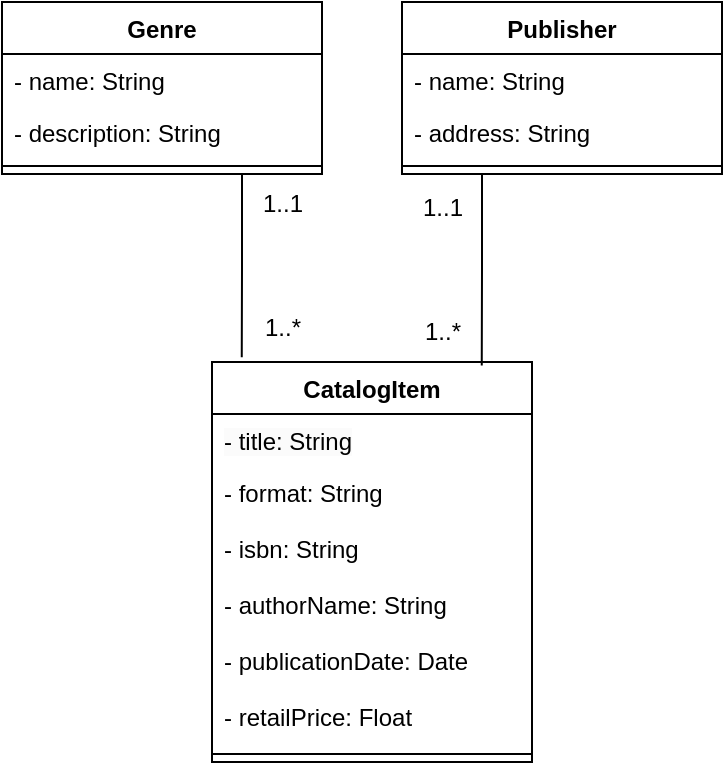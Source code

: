 <mxfile version="26.0.10">
  <diagram name="Page-1" id="m_KI-P16sE9oq2xacvG-">
    <mxGraphModel dx="857" dy="541" grid="1" gridSize="10" guides="1" tooltips="1" connect="1" arrows="1" fold="1" page="1" pageScale="1" pageWidth="850" pageHeight="1100" math="0" shadow="0">
      <root>
        <mxCell id="0" />
        <mxCell id="1" parent="0" />
        <mxCell id="g1K51iO03BFvibeARx5y-1" value="CatalogItem" style="swimlane;fontStyle=1;align=center;verticalAlign=top;childLayout=stackLayout;horizontal=1;startSize=26;horizontalStack=0;resizeParent=1;resizeParentMax=0;resizeLast=0;collapsible=1;marginBottom=0;whiteSpace=wrap;html=1;" vertex="1" parent="1">
          <mxGeometry x="345" y="230" width="160" height="200" as="geometry" />
        </mxCell>
        <mxCell id="g1K51iO03BFvibeARx5y-2" value="&lt;meta charset=&quot;utf-8&quot;&gt;&lt;span style=&quot;color: rgb(0, 0, 0); font-family: Helvetica; font-size: 12px; font-style: normal; font-variant-ligatures: normal; font-variant-caps: normal; font-weight: 400; letter-spacing: normal; orphans: 2; text-align: left; text-indent: 0px; text-transform: none; widows: 2; word-spacing: 0px; -webkit-text-stroke-width: 0px; white-space: normal; background-color: rgb(251, 251, 251); text-decoration-thickness: initial; text-decoration-style: initial; text-decoration-color: initial; display: inline !important; float: none;&quot;&gt;- title: String&lt;/span&gt;" style="text;strokeColor=none;fillColor=none;align=left;verticalAlign=top;spacingLeft=4;spacingRight=4;overflow=hidden;rotatable=0;points=[[0,0.5],[1,0.5]];portConstraint=eastwest;whiteSpace=wrap;html=1;" vertex="1" parent="g1K51iO03BFvibeARx5y-1">
          <mxGeometry y="26" width="160" height="26" as="geometry" />
        </mxCell>
        <mxCell id="g1K51iO03BFvibeARx5y-27" value="- format: String" style="text;strokeColor=none;fillColor=none;align=left;verticalAlign=top;spacingLeft=4;spacingRight=4;overflow=hidden;rotatable=0;points=[[0,0.5],[1,0.5]];portConstraint=eastwest;whiteSpace=wrap;html=1;" vertex="1" parent="g1K51iO03BFvibeARx5y-1">
          <mxGeometry y="52" width="160" height="28" as="geometry" />
        </mxCell>
        <mxCell id="g1K51iO03BFvibeARx5y-28" value="- isbn: String" style="text;strokeColor=none;fillColor=none;align=left;verticalAlign=top;spacingLeft=4;spacingRight=4;overflow=hidden;rotatable=0;points=[[0,0.5],[1,0.5]];portConstraint=eastwest;whiteSpace=wrap;html=1;" vertex="1" parent="g1K51iO03BFvibeARx5y-1">
          <mxGeometry y="80" width="160" height="28" as="geometry" />
        </mxCell>
        <mxCell id="g1K51iO03BFvibeARx5y-35" value="- authorName: String" style="text;strokeColor=none;fillColor=none;align=left;verticalAlign=top;spacingLeft=4;spacingRight=4;overflow=hidden;rotatable=0;points=[[0,0.5],[1,0.5]];portConstraint=eastwest;whiteSpace=wrap;html=1;" vertex="1" parent="g1K51iO03BFvibeARx5y-1">
          <mxGeometry y="108" width="160" height="28" as="geometry" />
        </mxCell>
        <mxCell id="g1K51iO03BFvibeARx5y-34" value="- publicationDate: Date" style="text;strokeColor=none;fillColor=none;align=left;verticalAlign=top;spacingLeft=4;spacingRight=4;overflow=hidden;rotatable=0;points=[[0,0.5],[1,0.5]];portConstraint=eastwest;whiteSpace=wrap;html=1;" vertex="1" parent="g1K51iO03BFvibeARx5y-1">
          <mxGeometry y="136" width="160" height="28" as="geometry" />
        </mxCell>
        <mxCell id="g1K51iO03BFvibeARx5y-41" value="- retailPrice: Float" style="text;strokeColor=none;fillColor=none;align=left;verticalAlign=top;spacingLeft=4;spacingRight=4;overflow=hidden;rotatable=0;points=[[0,0.5],[1,0.5]];portConstraint=eastwest;whiteSpace=wrap;html=1;" vertex="1" parent="g1K51iO03BFvibeARx5y-1">
          <mxGeometry y="164" width="160" height="28" as="geometry" />
        </mxCell>
        <mxCell id="g1K51iO03BFvibeARx5y-3" value="" style="line;strokeWidth=1;fillColor=none;align=left;verticalAlign=middle;spacingTop=-1;spacingLeft=3;spacingRight=3;rotatable=0;labelPosition=right;points=[];portConstraint=eastwest;strokeColor=inherit;" vertex="1" parent="g1K51iO03BFvibeARx5y-1">
          <mxGeometry y="192" width="160" height="8" as="geometry" />
        </mxCell>
        <mxCell id="g1K51iO03BFvibeARx5y-29" value="Publisher" style="swimlane;fontStyle=1;align=center;verticalAlign=top;childLayout=stackLayout;horizontal=1;startSize=26;horizontalStack=0;resizeParent=1;resizeParentMax=0;resizeLast=0;collapsible=1;marginBottom=0;whiteSpace=wrap;html=1;" vertex="1" parent="1">
          <mxGeometry x="440" y="50" width="160" height="86" as="geometry" />
        </mxCell>
        <mxCell id="g1K51iO03BFvibeARx5y-30" value="- name: String" style="text;strokeColor=none;fillColor=none;align=left;verticalAlign=top;spacingLeft=4;spacingRight=4;overflow=hidden;rotatable=0;points=[[0,0.5],[1,0.5]];portConstraint=eastwest;whiteSpace=wrap;html=1;" vertex="1" parent="g1K51iO03BFvibeARx5y-29">
          <mxGeometry y="26" width="160" height="26" as="geometry" />
        </mxCell>
        <mxCell id="g1K51iO03BFvibeARx5y-33" value="- address: String" style="text;strokeColor=none;fillColor=none;align=left;verticalAlign=top;spacingLeft=4;spacingRight=4;overflow=hidden;rotatable=0;points=[[0,0.5],[1,0.5]];portConstraint=eastwest;whiteSpace=wrap;html=1;" vertex="1" parent="g1K51iO03BFvibeARx5y-29">
          <mxGeometry y="52" width="160" height="26" as="geometry" />
        </mxCell>
        <mxCell id="g1K51iO03BFvibeARx5y-31" value="" style="line;strokeWidth=1;fillColor=none;align=left;verticalAlign=middle;spacingTop=-1;spacingLeft=3;spacingRight=3;rotatable=0;labelPosition=right;points=[];portConstraint=eastwest;strokeColor=inherit;" vertex="1" parent="g1K51iO03BFvibeARx5y-29">
          <mxGeometry y="78" width="160" height="8" as="geometry" />
        </mxCell>
        <mxCell id="g1K51iO03BFvibeARx5y-37" value="Genre" style="swimlane;fontStyle=1;align=center;verticalAlign=top;childLayout=stackLayout;horizontal=1;startSize=26;horizontalStack=0;resizeParent=1;resizeParentMax=0;resizeLast=0;collapsible=1;marginBottom=0;whiteSpace=wrap;html=1;" vertex="1" parent="1">
          <mxGeometry x="240" y="50" width="160" height="86" as="geometry" />
        </mxCell>
        <mxCell id="g1K51iO03BFvibeARx5y-38" value="- name: String" style="text;strokeColor=none;fillColor=none;align=left;verticalAlign=top;spacingLeft=4;spacingRight=4;overflow=hidden;rotatable=0;points=[[0,0.5],[1,0.5]];portConstraint=eastwest;whiteSpace=wrap;html=1;" vertex="1" parent="g1K51iO03BFvibeARx5y-37">
          <mxGeometry y="26" width="160" height="26" as="geometry" />
        </mxCell>
        <mxCell id="g1K51iO03BFvibeARx5y-39" value="- description: String" style="text;strokeColor=none;fillColor=none;align=left;verticalAlign=top;spacingLeft=4;spacingRight=4;overflow=hidden;rotatable=0;points=[[0,0.5],[1,0.5]];portConstraint=eastwest;whiteSpace=wrap;html=1;" vertex="1" parent="g1K51iO03BFvibeARx5y-37">
          <mxGeometry y="52" width="160" height="26" as="geometry" />
        </mxCell>
        <mxCell id="g1K51iO03BFvibeARx5y-40" value="" style="line;strokeWidth=1;fillColor=none;align=left;verticalAlign=middle;spacingTop=-1;spacingLeft=3;spacingRight=3;rotatable=0;labelPosition=right;points=[];portConstraint=eastwest;strokeColor=inherit;" vertex="1" parent="g1K51iO03BFvibeARx5y-37">
          <mxGeometry y="78" width="160" height="8" as="geometry" />
        </mxCell>
        <mxCell id="g1K51iO03BFvibeARx5y-47" style="edgeStyle=orthogonalEdgeStyle;rounded=0;orthogonalLoop=1;jettySize=auto;html=1;exitX=0.25;exitY=1;exitDx=0;exitDy=0;entryX=0.843;entryY=0.009;entryDx=0;entryDy=0;entryPerimeter=0;endArrow=none;startFill=0;" edge="1" parent="1" source="g1K51iO03BFvibeARx5y-29" target="g1K51iO03BFvibeARx5y-1">
          <mxGeometry relative="1" as="geometry" />
        </mxCell>
        <mxCell id="g1K51iO03BFvibeARx5y-49" value="" style="endArrow=none;html=1;edgeStyle=orthogonalEdgeStyle;rounded=0;entryX=0.093;entryY=-0.012;entryDx=0;entryDy=0;entryPerimeter=0;exitX=0.75;exitY=1;exitDx=0;exitDy=0;" edge="1" parent="1" source="g1K51iO03BFvibeARx5y-37" target="g1K51iO03BFvibeARx5y-1">
          <mxGeometry relative="1" as="geometry">
            <mxPoint x="360" y="160" as="sourcePoint" />
            <mxPoint x="480" y="270" as="targetPoint" />
          </mxGeometry>
        </mxCell>
        <mxCell id="g1K51iO03BFvibeARx5y-54" value="1..1" style="text;html=1;align=center;verticalAlign=middle;resizable=0;points=[];autosize=1;strokeColor=none;fillColor=none;" vertex="1" parent="1">
          <mxGeometry x="360" y="136" width="40" height="30" as="geometry" />
        </mxCell>
        <mxCell id="g1K51iO03BFvibeARx5y-56" value="1..*" style="text;html=1;align=center;verticalAlign=middle;resizable=0;points=[];autosize=1;strokeColor=none;fillColor=none;" vertex="1" parent="1">
          <mxGeometry x="360" y="198" width="40" height="30" as="geometry" />
        </mxCell>
        <mxCell id="g1K51iO03BFvibeARx5y-57" value="1..1" style="text;html=1;align=center;verticalAlign=middle;resizable=0;points=[];autosize=1;strokeColor=none;fillColor=none;" vertex="1" parent="1">
          <mxGeometry x="440" y="138" width="40" height="30" as="geometry" />
        </mxCell>
        <mxCell id="g1K51iO03BFvibeARx5y-58" value="1..*" style="text;html=1;align=center;verticalAlign=middle;resizable=0;points=[];autosize=1;strokeColor=none;fillColor=none;" vertex="1" parent="1">
          <mxGeometry x="440" y="200" width="40" height="30" as="geometry" />
        </mxCell>
      </root>
    </mxGraphModel>
  </diagram>
</mxfile>
